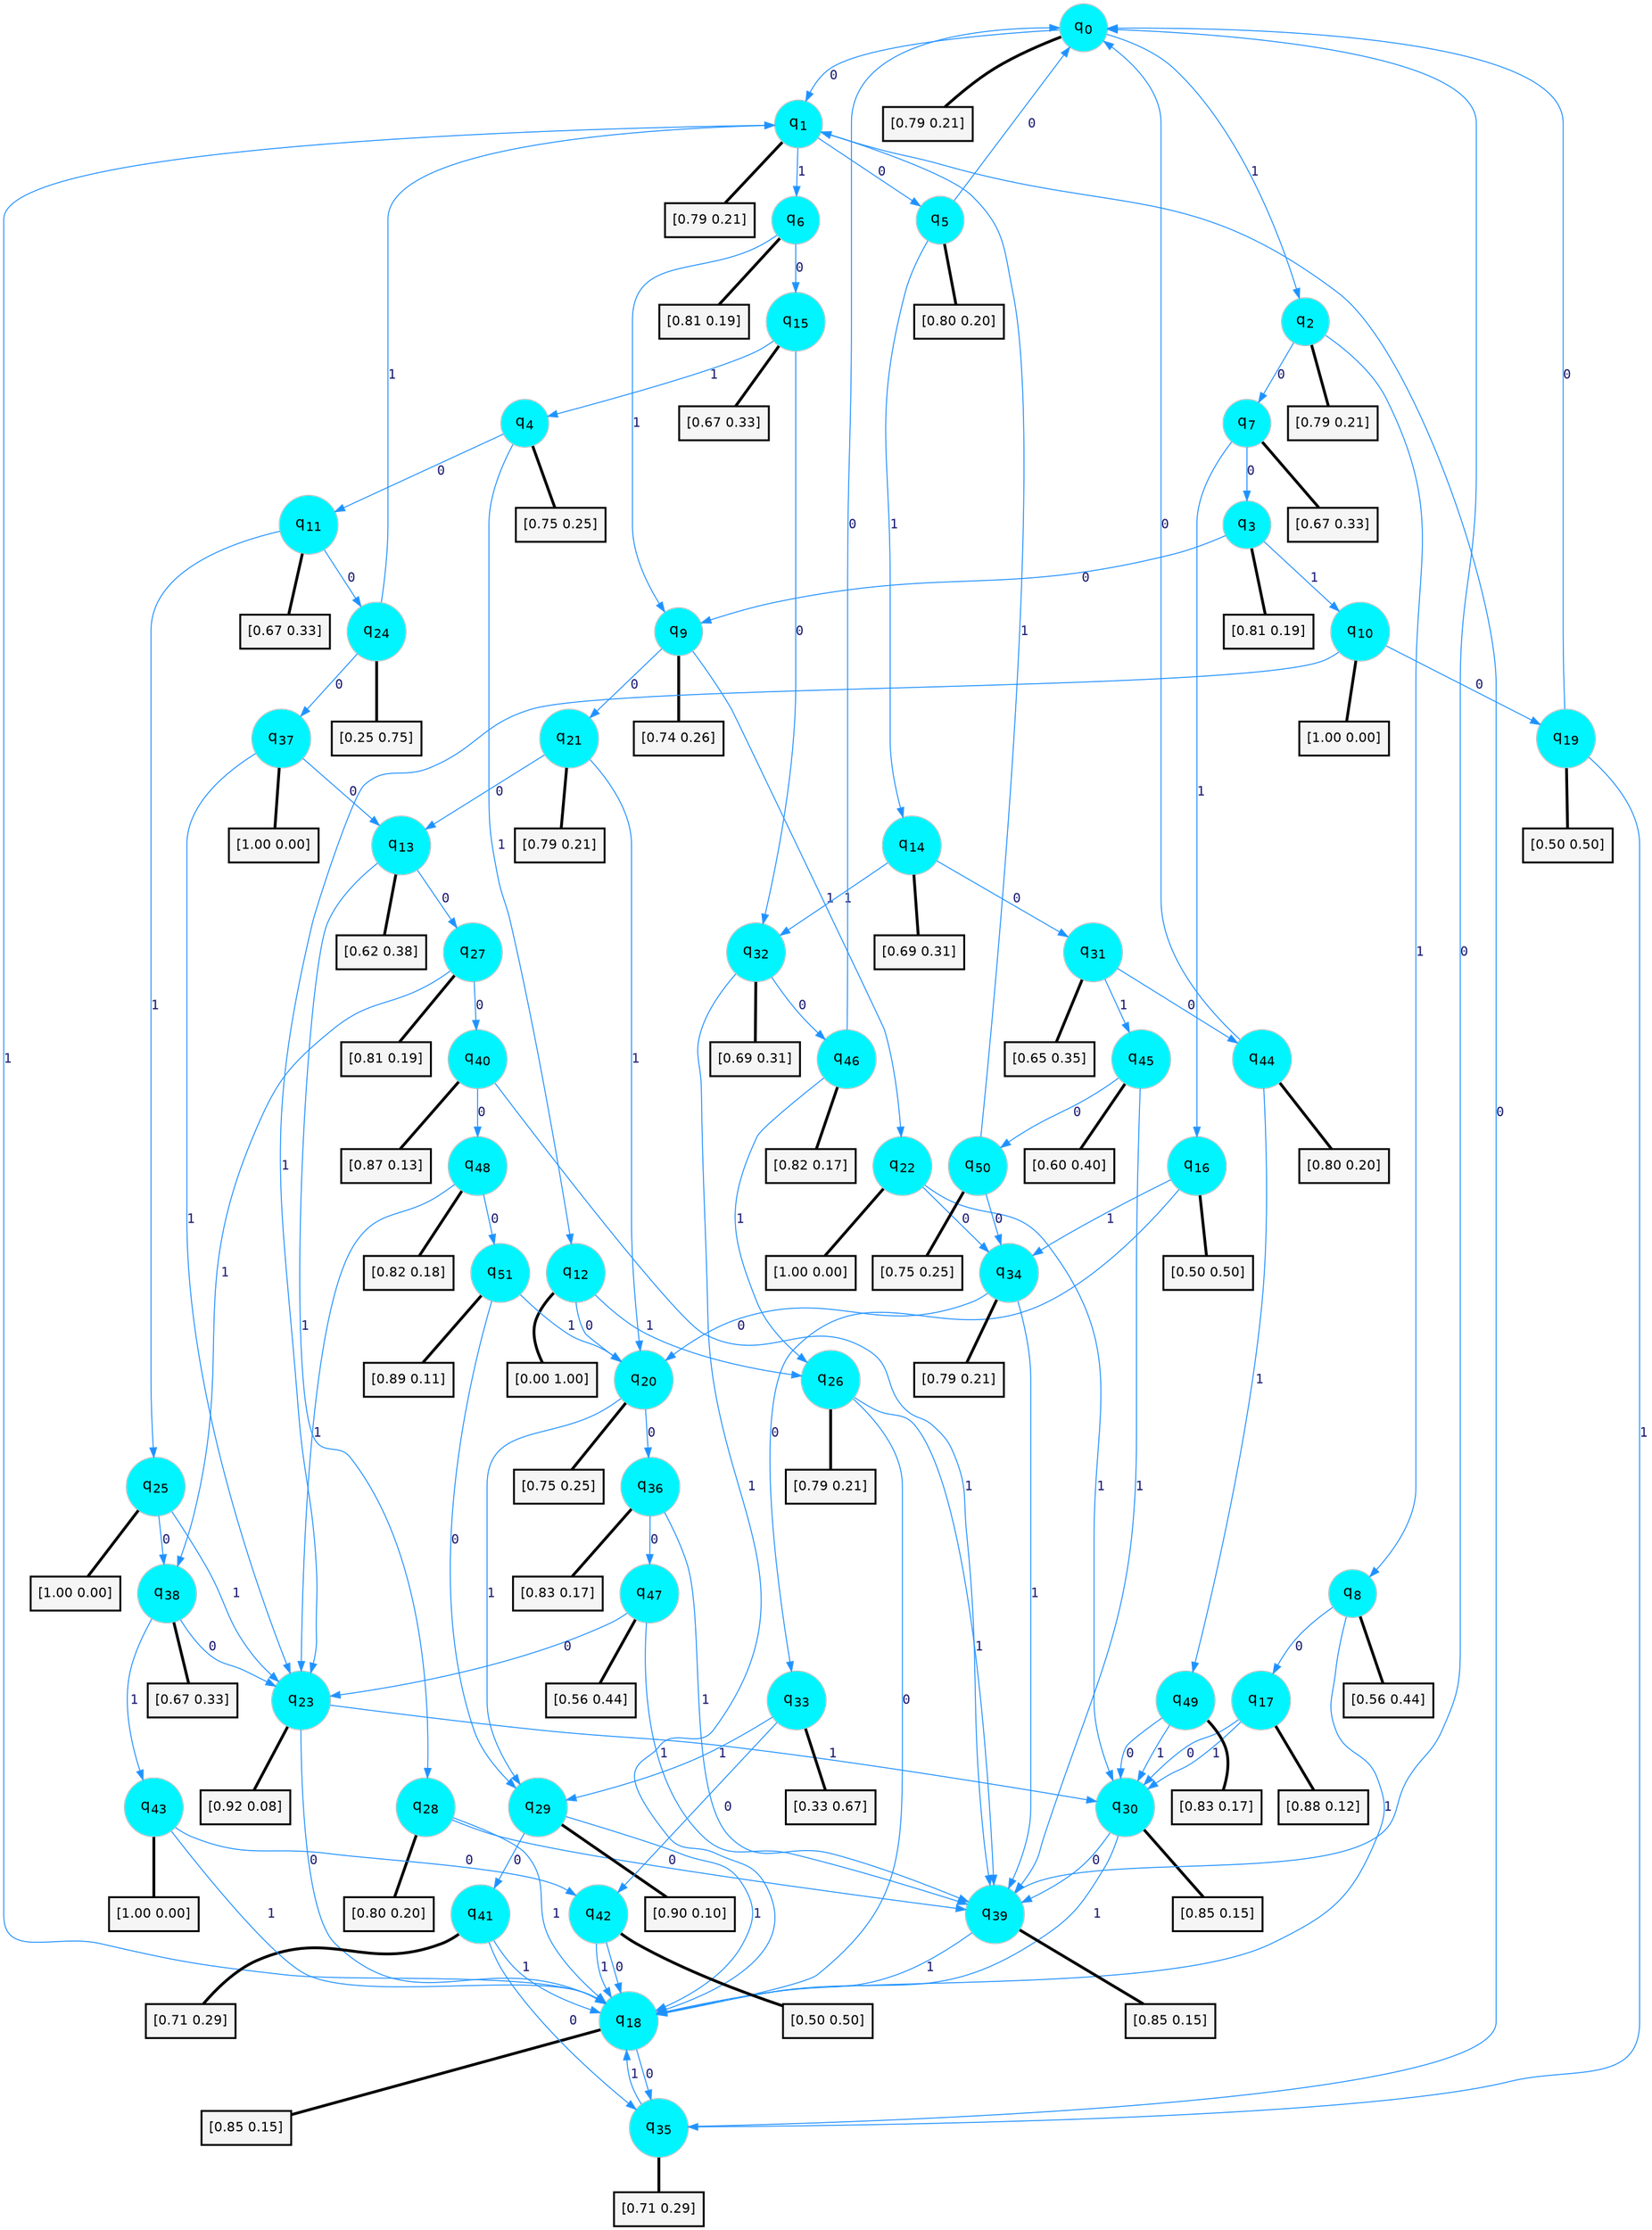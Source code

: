 digraph G {
graph [
bgcolor=transparent, dpi=300, rankdir=TD, size="40,25"];
node [
color=gray, fillcolor=turquoise1, fontcolor=black, fontname=Helvetica, fontsize=16, fontweight=bold, shape=circle, style=filled];
edge [
arrowsize=1, color=dodgerblue1, fontcolor=midnightblue, fontname=courier, fontweight=bold, penwidth=1, style=solid, weight=20];
0[label=<q<SUB>0</SUB>>];
1[label=<q<SUB>1</SUB>>];
2[label=<q<SUB>2</SUB>>];
3[label=<q<SUB>3</SUB>>];
4[label=<q<SUB>4</SUB>>];
5[label=<q<SUB>5</SUB>>];
6[label=<q<SUB>6</SUB>>];
7[label=<q<SUB>7</SUB>>];
8[label=<q<SUB>8</SUB>>];
9[label=<q<SUB>9</SUB>>];
10[label=<q<SUB>10</SUB>>];
11[label=<q<SUB>11</SUB>>];
12[label=<q<SUB>12</SUB>>];
13[label=<q<SUB>13</SUB>>];
14[label=<q<SUB>14</SUB>>];
15[label=<q<SUB>15</SUB>>];
16[label=<q<SUB>16</SUB>>];
17[label=<q<SUB>17</SUB>>];
18[label=<q<SUB>18</SUB>>];
19[label=<q<SUB>19</SUB>>];
20[label=<q<SUB>20</SUB>>];
21[label=<q<SUB>21</SUB>>];
22[label=<q<SUB>22</SUB>>];
23[label=<q<SUB>23</SUB>>];
24[label=<q<SUB>24</SUB>>];
25[label=<q<SUB>25</SUB>>];
26[label=<q<SUB>26</SUB>>];
27[label=<q<SUB>27</SUB>>];
28[label=<q<SUB>28</SUB>>];
29[label=<q<SUB>29</SUB>>];
30[label=<q<SUB>30</SUB>>];
31[label=<q<SUB>31</SUB>>];
32[label=<q<SUB>32</SUB>>];
33[label=<q<SUB>33</SUB>>];
34[label=<q<SUB>34</SUB>>];
35[label=<q<SUB>35</SUB>>];
36[label=<q<SUB>36</SUB>>];
37[label=<q<SUB>37</SUB>>];
38[label=<q<SUB>38</SUB>>];
39[label=<q<SUB>39</SUB>>];
40[label=<q<SUB>40</SUB>>];
41[label=<q<SUB>41</SUB>>];
42[label=<q<SUB>42</SUB>>];
43[label=<q<SUB>43</SUB>>];
44[label=<q<SUB>44</SUB>>];
45[label=<q<SUB>45</SUB>>];
46[label=<q<SUB>46</SUB>>];
47[label=<q<SUB>47</SUB>>];
48[label=<q<SUB>48</SUB>>];
49[label=<q<SUB>49</SUB>>];
50[label=<q<SUB>50</SUB>>];
51[label=<q<SUB>51</SUB>>];
52[label="[0.79 0.21]", shape=box,fontcolor=black, fontname=Helvetica, fontsize=14, penwidth=2, fillcolor=whitesmoke,color=black];
53[label="[0.79 0.21]", shape=box,fontcolor=black, fontname=Helvetica, fontsize=14, penwidth=2, fillcolor=whitesmoke,color=black];
54[label="[0.79 0.21]", shape=box,fontcolor=black, fontname=Helvetica, fontsize=14, penwidth=2, fillcolor=whitesmoke,color=black];
55[label="[0.81 0.19]", shape=box,fontcolor=black, fontname=Helvetica, fontsize=14, penwidth=2, fillcolor=whitesmoke,color=black];
56[label="[0.75 0.25]", shape=box,fontcolor=black, fontname=Helvetica, fontsize=14, penwidth=2, fillcolor=whitesmoke,color=black];
57[label="[0.80 0.20]", shape=box,fontcolor=black, fontname=Helvetica, fontsize=14, penwidth=2, fillcolor=whitesmoke,color=black];
58[label="[0.81 0.19]", shape=box,fontcolor=black, fontname=Helvetica, fontsize=14, penwidth=2, fillcolor=whitesmoke,color=black];
59[label="[0.67 0.33]", shape=box,fontcolor=black, fontname=Helvetica, fontsize=14, penwidth=2, fillcolor=whitesmoke,color=black];
60[label="[0.56 0.44]", shape=box,fontcolor=black, fontname=Helvetica, fontsize=14, penwidth=2, fillcolor=whitesmoke,color=black];
61[label="[0.74 0.26]", shape=box,fontcolor=black, fontname=Helvetica, fontsize=14, penwidth=2, fillcolor=whitesmoke,color=black];
62[label="[1.00 0.00]", shape=box,fontcolor=black, fontname=Helvetica, fontsize=14, penwidth=2, fillcolor=whitesmoke,color=black];
63[label="[0.67 0.33]", shape=box,fontcolor=black, fontname=Helvetica, fontsize=14, penwidth=2, fillcolor=whitesmoke,color=black];
64[label="[0.00 1.00]", shape=box,fontcolor=black, fontname=Helvetica, fontsize=14, penwidth=2, fillcolor=whitesmoke,color=black];
65[label="[0.62 0.38]", shape=box,fontcolor=black, fontname=Helvetica, fontsize=14, penwidth=2, fillcolor=whitesmoke,color=black];
66[label="[0.69 0.31]", shape=box,fontcolor=black, fontname=Helvetica, fontsize=14, penwidth=2, fillcolor=whitesmoke,color=black];
67[label="[0.67 0.33]", shape=box,fontcolor=black, fontname=Helvetica, fontsize=14, penwidth=2, fillcolor=whitesmoke,color=black];
68[label="[0.50 0.50]", shape=box,fontcolor=black, fontname=Helvetica, fontsize=14, penwidth=2, fillcolor=whitesmoke,color=black];
69[label="[0.88 0.12]", shape=box,fontcolor=black, fontname=Helvetica, fontsize=14, penwidth=2, fillcolor=whitesmoke,color=black];
70[label="[0.85 0.15]", shape=box,fontcolor=black, fontname=Helvetica, fontsize=14, penwidth=2, fillcolor=whitesmoke,color=black];
71[label="[0.50 0.50]", shape=box,fontcolor=black, fontname=Helvetica, fontsize=14, penwidth=2, fillcolor=whitesmoke,color=black];
72[label="[0.75 0.25]", shape=box,fontcolor=black, fontname=Helvetica, fontsize=14, penwidth=2, fillcolor=whitesmoke,color=black];
73[label="[0.79 0.21]", shape=box,fontcolor=black, fontname=Helvetica, fontsize=14, penwidth=2, fillcolor=whitesmoke,color=black];
74[label="[1.00 0.00]", shape=box,fontcolor=black, fontname=Helvetica, fontsize=14, penwidth=2, fillcolor=whitesmoke,color=black];
75[label="[0.92 0.08]", shape=box,fontcolor=black, fontname=Helvetica, fontsize=14, penwidth=2, fillcolor=whitesmoke,color=black];
76[label="[0.25 0.75]", shape=box,fontcolor=black, fontname=Helvetica, fontsize=14, penwidth=2, fillcolor=whitesmoke,color=black];
77[label="[1.00 0.00]", shape=box,fontcolor=black, fontname=Helvetica, fontsize=14, penwidth=2, fillcolor=whitesmoke,color=black];
78[label="[0.79 0.21]", shape=box,fontcolor=black, fontname=Helvetica, fontsize=14, penwidth=2, fillcolor=whitesmoke,color=black];
79[label="[0.81 0.19]", shape=box,fontcolor=black, fontname=Helvetica, fontsize=14, penwidth=2, fillcolor=whitesmoke,color=black];
80[label="[0.80 0.20]", shape=box,fontcolor=black, fontname=Helvetica, fontsize=14, penwidth=2, fillcolor=whitesmoke,color=black];
81[label="[0.90 0.10]", shape=box,fontcolor=black, fontname=Helvetica, fontsize=14, penwidth=2, fillcolor=whitesmoke,color=black];
82[label="[0.85 0.15]", shape=box,fontcolor=black, fontname=Helvetica, fontsize=14, penwidth=2, fillcolor=whitesmoke,color=black];
83[label="[0.65 0.35]", shape=box,fontcolor=black, fontname=Helvetica, fontsize=14, penwidth=2, fillcolor=whitesmoke,color=black];
84[label="[0.69 0.31]", shape=box,fontcolor=black, fontname=Helvetica, fontsize=14, penwidth=2, fillcolor=whitesmoke,color=black];
85[label="[0.33 0.67]", shape=box,fontcolor=black, fontname=Helvetica, fontsize=14, penwidth=2, fillcolor=whitesmoke,color=black];
86[label="[0.79 0.21]", shape=box,fontcolor=black, fontname=Helvetica, fontsize=14, penwidth=2, fillcolor=whitesmoke,color=black];
87[label="[0.71 0.29]", shape=box,fontcolor=black, fontname=Helvetica, fontsize=14, penwidth=2, fillcolor=whitesmoke,color=black];
88[label="[0.83 0.17]", shape=box,fontcolor=black, fontname=Helvetica, fontsize=14, penwidth=2, fillcolor=whitesmoke,color=black];
89[label="[1.00 0.00]", shape=box,fontcolor=black, fontname=Helvetica, fontsize=14, penwidth=2, fillcolor=whitesmoke,color=black];
90[label="[0.67 0.33]", shape=box,fontcolor=black, fontname=Helvetica, fontsize=14, penwidth=2, fillcolor=whitesmoke,color=black];
91[label="[0.85 0.15]", shape=box,fontcolor=black, fontname=Helvetica, fontsize=14, penwidth=2, fillcolor=whitesmoke,color=black];
92[label="[0.87 0.13]", shape=box,fontcolor=black, fontname=Helvetica, fontsize=14, penwidth=2, fillcolor=whitesmoke,color=black];
93[label="[0.71 0.29]", shape=box,fontcolor=black, fontname=Helvetica, fontsize=14, penwidth=2, fillcolor=whitesmoke,color=black];
94[label="[0.50 0.50]", shape=box,fontcolor=black, fontname=Helvetica, fontsize=14, penwidth=2, fillcolor=whitesmoke,color=black];
95[label="[1.00 0.00]", shape=box,fontcolor=black, fontname=Helvetica, fontsize=14, penwidth=2, fillcolor=whitesmoke,color=black];
96[label="[0.80 0.20]", shape=box,fontcolor=black, fontname=Helvetica, fontsize=14, penwidth=2, fillcolor=whitesmoke,color=black];
97[label="[0.60 0.40]", shape=box,fontcolor=black, fontname=Helvetica, fontsize=14, penwidth=2, fillcolor=whitesmoke,color=black];
98[label="[0.82 0.17]", shape=box,fontcolor=black, fontname=Helvetica, fontsize=14, penwidth=2, fillcolor=whitesmoke,color=black];
99[label="[0.56 0.44]", shape=box,fontcolor=black, fontname=Helvetica, fontsize=14, penwidth=2, fillcolor=whitesmoke,color=black];
100[label="[0.82 0.18]", shape=box,fontcolor=black, fontname=Helvetica, fontsize=14, penwidth=2, fillcolor=whitesmoke,color=black];
101[label="[0.83 0.17]", shape=box,fontcolor=black, fontname=Helvetica, fontsize=14, penwidth=2, fillcolor=whitesmoke,color=black];
102[label="[0.75 0.25]", shape=box,fontcolor=black, fontname=Helvetica, fontsize=14, penwidth=2, fillcolor=whitesmoke,color=black];
103[label="[0.89 0.11]", shape=box,fontcolor=black, fontname=Helvetica, fontsize=14, penwidth=2, fillcolor=whitesmoke,color=black];
0->1 [label=0];
0->2 [label=1];
0->52 [arrowhead=none, penwidth=3,color=black];
1->5 [label=0];
1->6 [label=1];
1->53 [arrowhead=none, penwidth=3,color=black];
2->7 [label=0];
2->8 [label=1];
2->54 [arrowhead=none, penwidth=3,color=black];
3->9 [label=0];
3->10 [label=1];
3->55 [arrowhead=none, penwidth=3,color=black];
4->11 [label=0];
4->12 [label=1];
4->56 [arrowhead=none, penwidth=3,color=black];
5->0 [label=0];
5->14 [label=1];
5->57 [arrowhead=none, penwidth=3,color=black];
6->15 [label=0];
6->9 [label=1];
6->58 [arrowhead=none, penwidth=3,color=black];
7->3 [label=0];
7->16 [label=1];
7->59 [arrowhead=none, penwidth=3,color=black];
8->17 [label=0];
8->18 [label=1];
8->60 [arrowhead=none, penwidth=3,color=black];
9->21 [label=0];
9->22 [label=1];
9->61 [arrowhead=none, penwidth=3,color=black];
10->19 [label=0];
10->23 [label=1];
10->62 [arrowhead=none, penwidth=3,color=black];
11->24 [label=0];
11->25 [label=1];
11->63 [arrowhead=none, penwidth=3,color=black];
12->20 [label=0];
12->26 [label=1];
12->64 [arrowhead=none, penwidth=3,color=black];
13->27 [label=0];
13->28 [label=1];
13->65 [arrowhead=none, penwidth=3,color=black];
14->31 [label=0];
14->32 [label=1];
14->66 [arrowhead=none, penwidth=3,color=black];
15->32 [label=0];
15->4 [label=1];
15->67 [arrowhead=none, penwidth=3,color=black];
16->33 [label=0];
16->34 [label=1];
16->68 [arrowhead=none, penwidth=3,color=black];
17->30 [label=0];
17->30 [label=1];
17->69 [arrowhead=none, penwidth=3,color=black];
18->35 [label=0];
18->1 [label=1];
18->70 [arrowhead=none, penwidth=3,color=black];
19->0 [label=0];
19->35 [label=1];
19->71 [arrowhead=none, penwidth=3,color=black];
20->36 [label=0];
20->29 [label=1];
20->72 [arrowhead=none, penwidth=3,color=black];
21->13 [label=0];
21->20 [label=1];
21->73 [arrowhead=none, penwidth=3,color=black];
22->34 [label=0];
22->30 [label=1];
22->74 [arrowhead=none, penwidth=3,color=black];
23->18 [label=0];
23->30 [label=1];
23->75 [arrowhead=none, penwidth=3,color=black];
24->37 [label=0];
24->1 [label=1];
24->76 [arrowhead=none, penwidth=3,color=black];
25->38 [label=0];
25->23 [label=1];
25->77 [arrowhead=none, penwidth=3,color=black];
26->18 [label=0];
26->39 [label=1];
26->78 [arrowhead=none, penwidth=3,color=black];
27->40 [label=0];
27->38 [label=1];
27->79 [arrowhead=none, penwidth=3,color=black];
28->39 [label=0];
28->18 [label=1];
28->80 [arrowhead=none, penwidth=3,color=black];
29->41 [label=0];
29->18 [label=1];
29->81 [arrowhead=none, penwidth=3,color=black];
30->39 [label=0];
30->18 [label=1];
30->82 [arrowhead=none, penwidth=3,color=black];
31->44 [label=0];
31->45 [label=1];
31->83 [arrowhead=none, penwidth=3,color=black];
32->46 [label=0];
32->18 [label=1];
32->84 [arrowhead=none, penwidth=3,color=black];
33->42 [label=0];
33->29 [label=1];
33->85 [arrowhead=none, penwidth=3,color=black];
34->20 [label=0];
34->39 [label=1];
34->86 [arrowhead=none, penwidth=3,color=black];
35->1 [label=0];
35->18 [label=1];
35->87 [arrowhead=none, penwidth=3,color=black];
36->47 [label=0];
36->39 [label=1];
36->88 [arrowhead=none, penwidth=3,color=black];
37->13 [label=0];
37->23 [label=1];
37->89 [arrowhead=none, penwidth=3,color=black];
38->23 [label=0];
38->43 [label=1];
38->90 [arrowhead=none, penwidth=3,color=black];
39->0 [label=0];
39->18 [label=1];
39->91 [arrowhead=none, penwidth=3,color=black];
40->48 [label=0];
40->39 [label=1];
40->92 [arrowhead=none, penwidth=3,color=black];
41->35 [label=0];
41->18 [label=1];
41->93 [arrowhead=none, penwidth=3,color=black];
42->18 [label=0];
42->18 [label=1];
42->94 [arrowhead=none, penwidth=3,color=black];
43->42 [label=0];
43->18 [label=1];
43->95 [arrowhead=none, penwidth=3,color=black];
44->0 [label=0];
44->49 [label=1];
44->96 [arrowhead=none, penwidth=3,color=black];
45->50 [label=0];
45->39 [label=1];
45->97 [arrowhead=none, penwidth=3,color=black];
46->0 [label=0];
46->26 [label=1];
46->98 [arrowhead=none, penwidth=3,color=black];
47->23 [label=0];
47->39 [label=1];
47->99 [arrowhead=none, penwidth=3,color=black];
48->51 [label=0];
48->23 [label=1];
48->100 [arrowhead=none, penwidth=3,color=black];
49->30 [label=0];
49->30 [label=1];
49->101 [arrowhead=none, penwidth=3,color=black];
50->34 [label=0];
50->1 [label=1];
50->102 [arrowhead=none, penwidth=3,color=black];
51->29 [label=0];
51->20 [label=1];
51->103 [arrowhead=none, penwidth=3,color=black];
}
